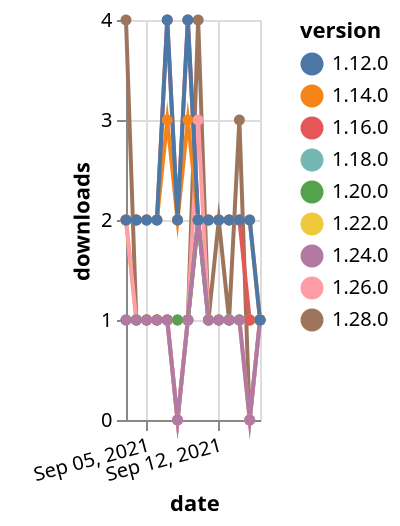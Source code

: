 {"$schema": "https://vega.github.io/schema/vega-lite/v5.json", "description": "A simple bar chart with embedded data.", "data": {"values": [{"date": "2021-09-03", "total": 255, "delta": 1, "version": "1.18.0"}, {"date": "2021-09-04", "total": 256, "delta": 1, "version": "1.18.0"}, {"date": "2021-09-05", "total": 257, "delta": 1, "version": "1.18.0"}, {"date": "2021-09-06", "total": 258, "delta": 1, "version": "1.18.0"}, {"date": "2021-09-07", "total": 259, "delta": 1, "version": "1.18.0"}, {"date": "2021-09-08", "total": 260, "delta": 1, "version": "1.18.0"}, {"date": "2021-09-09", "total": 261, "delta": 1, "version": "1.18.0"}, {"date": "2021-09-10", "total": 263, "delta": 2, "version": "1.18.0"}, {"date": "2021-09-11", "total": 264, "delta": 1, "version": "1.18.0"}, {"date": "2021-09-12", "total": 265, "delta": 1, "version": "1.18.0"}, {"date": "2021-09-13", "total": 266, "delta": 1, "version": "1.18.0"}, {"date": "2021-09-14", "total": 267, "delta": 1, "version": "1.18.0"}, {"date": "2021-09-15", "total": 268, "delta": 1, "version": "1.18.0"}, {"date": "2021-09-16", "total": 269, "delta": 1, "version": "1.18.0"}, {"date": "2021-09-03", "total": 214, "delta": 2, "version": "1.22.0"}, {"date": "2021-09-04", "total": 215, "delta": 1, "version": "1.22.0"}, {"date": "2021-09-05", "total": 216, "delta": 1, "version": "1.22.0"}, {"date": "2021-09-06", "total": 217, "delta": 1, "version": "1.22.0"}, {"date": "2021-09-07", "total": 218, "delta": 1, "version": "1.22.0"}, {"date": "2021-09-08", "total": 219, "delta": 1, "version": "1.22.0"}, {"date": "2021-09-09", "total": 220, "delta": 1, "version": "1.22.0"}, {"date": "2021-09-10", "total": 222, "delta": 2, "version": "1.22.0"}, {"date": "2021-09-11", "total": 223, "delta": 1, "version": "1.22.0"}, {"date": "2021-09-12", "total": 224, "delta": 1, "version": "1.22.0"}, {"date": "2021-09-13", "total": 225, "delta": 1, "version": "1.22.0"}, {"date": "2021-09-14", "total": 226, "delta": 1, "version": "1.22.0"}, {"date": "2021-09-15", "total": 227, "delta": 1, "version": "1.22.0"}, {"date": "2021-09-16", "total": 228, "delta": 1, "version": "1.22.0"}, {"date": "2021-09-03", "total": 132, "delta": 4, "version": "1.28.0"}, {"date": "2021-09-04", "total": 133, "delta": 1, "version": "1.28.0"}, {"date": "2021-09-05", "total": 134, "delta": 1, "version": "1.28.0"}, {"date": "2021-09-06", "total": 135, "delta": 1, "version": "1.28.0"}, {"date": "2021-09-07", "total": 136, "delta": 1, "version": "1.28.0"}, {"date": "2021-09-08", "total": 136, "delta": 0, "version": "1.28.0"}, {"date": "2021-09-09", "total": 137, "delta": 1, "version": "1.28.0"}, {"date": "2021-09-10", "total": 141, "delta": 4, "version": "1.28.0"}, {"date": "2021-09-11", "total": 142, "delta": 1, "version": "1.28.0"}, {"date": "2021-09-12", "total": 144, "delta": 2, "version": "1.28.0"}, {"date": "2021-09-13", "total": 145, "delta": 1, "version": "1.28.0"}, {"date": "2021-09-14", "total": 148, "delta": 3, "version": "1.28.0"}, {"date": "2021-09-15", "total": 148, "delta": 0, "version": "1.28.0"}, {"date": "2021-09-16", "total": 149, "delta": 1, "version": "1.28.0"}, {"date": "2021-09-03", "total": 218, "delta": 2, "version": "1.26.0"}, {"date": "2021-09-04", "total": 219, "delta": 1, "version": "1.26.0"}, {"date": "2021-09-05", "total": 220, "delta": 1, "version": "1.26.0"}, {"date": "2021-09-06", "total": 221, "delta": 1, "version": "1.26.0"}, {"date": "2021-09-07", "total": 222, "delta": 1, "version": "1.26.0"}, {"date": "2021-09-08", "total": 222, "delta": 0, "version": "1.26.0"}, {"date": "2021-09-09", "total": 223, "delta": 1, "version": "1.26.0"}, {"date": "2021-09-10", "total": 226, "delta": 3, "version": "1.26.0"}, {"date": "2021-09-11", "total": 227, "delta": 1, "version": "1.26.0"}, {"date": "2021-09-12", "total": 228, "delta": 1, "version": "1.26.0"}, {"date": "2021-09-13", "total": 229, "delta": 1, "version": "1.26.0"}, {"date": "2021-09-14", "total": 230, "delta": 1, "version": "1.26.0"}, {"date": "2021-09-15", "total": 230, "delta": 0, "version": "1.26.0"}, {"date": "2021-09-16", "total": 231, "delta": 1, "version": "1.26.0"}, {"date": "2021-09-03", "total": 201, "delta": 1, "version": "1.20.0"}, {"date": "2021-09-04", "total": 202, "delta": 1, "version": "1.20.0"}, {"date": "2021-09-05", "total": 203, "delta": 1, "version": "1.20.0"}, {"date": "2021-09-06", "total": 204, "delta": 1, "version": "1.20.0"}, {"date": "2021-09-07", "total": 205, "delta": 1, "version": "1.20.0"}, {"date": "2021-09-08", "total": 206, "delta": 1, "version": "1.20.0"}, {"date": "2021-09-09", "total": 207, "delta": 1, "version": "1.20.0"}, {"date": "2021-09-10", "total": 209, "delta": 2, "version": "1.20.0"}, {"date": "2021-09-11", "total": 210, "delta": 1, "version": "1.20.0"}, {"date": "2021-09-12", "total": 211, "delta": 1, "version": "1.20.0"}, {"date": "2021-09-13", "total": 212, "delta": 1, "version": "1.20.0"}, {"date": "2021-09-14", "total": 213, "delta": 1, "version": "1.20.0"}, {"date": "2021-09-15", "total": 214, "delta": 1, "version": "1.20.0"}, {"date": "2021-09-16", "total": 215, "delta": 1, "version": "1.20.0"}, {"date": "2021-09-03", "total": 2454, "delta": 2, "version": "1.16.0"}, {"date": "2021-09-04", "total": 2456, "delta": 2, "version": "1.16.0"}, {"date": "2021-09-05", "total": 2458, "delta": 2, "version": "1.16.0"}, {"date": "2021-09-06", "total": 2460, "delta": 2, "version": "1.16.0"}, {"date": "2021-09-07", "total": 2464, "delta": 4, "version": "1.16.0"}, {"date": "2021-09-08", "total": 2466, "delta": 2, "version": "1.16.0"}, {"date": "2021-09-09", "total": 2470, "delta": 4, "version": "1.16.0"}, {"date": "2021-09-10", "total": 2472, "delta": 2, "version": "1.16.0"}, {"date": "2021-09-11", "total": 2474, "delta": 2, "version": "1.16.0"}, {"date": "2021-09-12", "total": 2476, "delta": 2, "version": "1.16.0"}, {"date": "2021-09-13", "total": 2478, "delta": 2, "version": "1.16.0"}, {"date": "2021-09-14", "total": 2480, "delta": 2, "version": "1.16.0"}, {"date": "2021-09-15", "total": 2481, "delta": 1, "version": "1.16.0"}, {"date": "2021-09-16", "total": 2482, "delta": 1, "version": "1.16.0"}, {"date": "2021-09-03", "total": 170, "delta": 1, "version": "1.24.0"}, {"date": "2021-09-04", "total": 171, "delta": 1, "version": "1.24.0"}, {"date": "2021-09-05", "total": 172, "delta": 1, "version": "1.24.0"}, {"date": "2021-09-06", "total": 173, "delta": 1, "version": "1.24.0"}, {"date": "2021-09-07", "total": 174, "delta": 1, "version": "1.24.0"}, {"date": "2021-09-08", "total": 174, "delta": 0, "version": "1.24.0"}, {"date": "2021-09-09", "total": 175, "delta": 1, "version": "1.24.0"}, {"date": "2021-09-10", "total": 177, "delta": 2, "version": "1.24.0"}, {"date": "2021-09-11", "total": 178, "delta": 1, "version": "1.24.0"}, {"date": "2021-09-12", "total": 179, "delta": 1, "version": "1.24.0"}, {"date": "2021-09-13", "total": 180, "delta": 1, "version": "1.24.0"}, {"date": "2021-09-14", "total": 181, "delta": 1, "version": "1.24.0"}, {"date": "2021-09-15", "total": 181, "delta": 0, "version": "1.24.0"}, {"date": "2021-09-16", "total": 182, "delta": 1, "version": "1.24.0"}, {"date": "2021-09-03", "total": 2560, "delta": 2, "version": "1.14.0"}, {"date": "2021-09-04", "total": 2562, "delta": 2, "version": "1.14.0"}, {"date": "2021-09-05", "total": 2564, "delta": 2, "version": "1.14.0"}, {"date": "2021-09-06", "total": 2566, "delta": 2, "version": "1.14.0"}, {"date": "2021-09-07", "total": 2569, "delta": 3, "version": "1.14.0"}, {"date": "2021-09-08", "total": 2571, "delta": 2, "version": "1.14.0"}, {"date": "2021-09-09", "total": 2574, "delta": 3, "version": "1.14.0"}, {"date": "2021-09-10", "total": 2576, "delta": 2, "version": "1.14.0"}, {"date": "2021-09-11", "total": 2578, "delta": 2, "version": "1.14.0"}, {"date": "2021-09-12", "total": 2580, "delta": 2, "version": "1.14.0"}, {"date": "2021-09-13", "total": 2582, "delta": 2, "version": "1.14.0"}, {"date": "2021-09-14", "total": 2584, "delta": 2, "version": "1.14.0"}, {"date": "2021-09-15", "total": 2586, "delta": 2, "version": "1.14.0"}, {"date": "2021-09-16", "total": 2587, "delta": 1, "version": "1.14.0"}, {"date": "2021-09-03", "total": 3054, "delta": 2, "version": "1.12.0"}, {"date": "2021-09-04", "total": 3056, "delta": 2, "version": "1.12.0"}, {"date": "2021-09-05", "total": 3058, "delta": 2, "version": "1.12.0"}, {"date": "2021-09-06", "total": 3060, "delta": 2, "version": "1.12.0"}, {"date": "2021-09-07", "total": 3064, "delta": 4, "version": "1.12.0"}, {"date": "2021-09-08", "total": 3066, "delta": 2, "version": "1.12.0"}, {"date": "2021-09-09", "total": 3070, "delta": 4, "version": "1.12.0"}, {"date": "2021-09-10", "total": 3072, "delta": 2, "version": "1.12.0"}, {"date": "2021-09-11", "total": 3074, "delta": 2, "version": "1.12.0"}, {"date": "2021-09-12", "total": 3076, "delta": 2, "version": "1.12.0"}, {"date": "2021-09-13", "total": 3078, "delta": 2, "version": "1.12.0"}, {"date": "2021-09-14", "total": 3080, "delta": 2, "version": "1.12.0"}, {"date": "2021-09-15", "total": 3082, "delta": 2, "version": "1.12.0"}, {"date": "2021-09-16", "total": 3083, "delta": 1, "version": "1.12.0"}]}, "width": "container", "mark": {"type": "line", "point": {"filled": true}}, "encoding": {"x": {"field": "date", "type": "temporal", "timeUnit": "yearmonthdate", "title": "date", "axis": {"labelAngle": -15}}, "y": {"field": "delta", "type": "quantitative", "title": "downloads"}, "color": {"field": "version", "type": "nominal"}, "tooltip": {"field": "delta"}}}